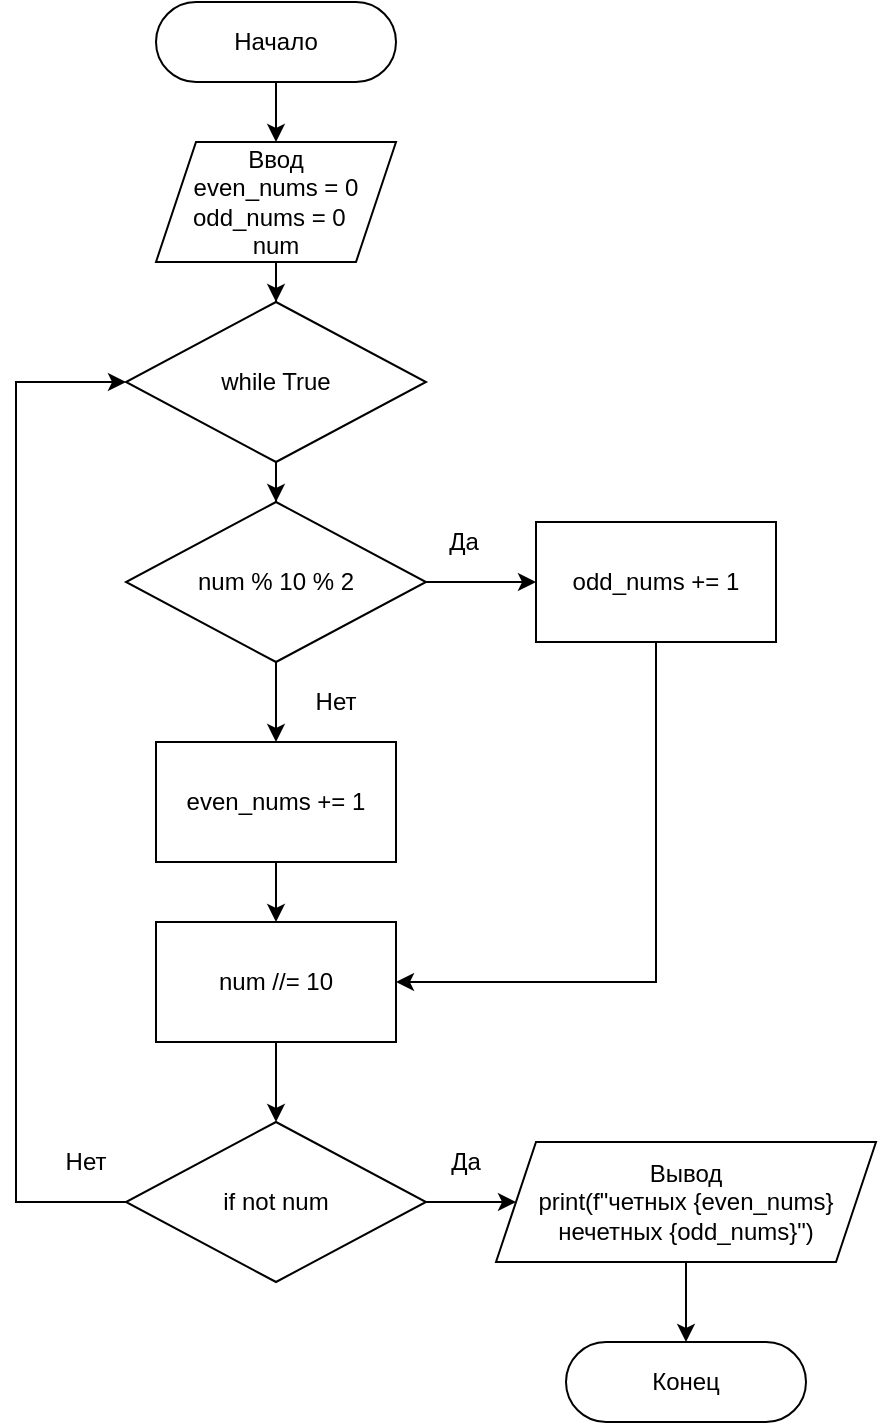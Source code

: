 <mxfile version="14.5.3" type="github"><diagram id="eDp4l1Odz6gYLcZO4-Wg" name="Page-1"><mxGraphModel dx="786" dy="463" grid="1" gridSize="10" guides="1" tooltips="1" connect="1" arrows="1" fold="1" page="1" pageScale="1" pageWidth="827" pageHeight="1169" math="0" shadow="0"><root><mxCell id="0"/><mxCell id="1" parent="0"/><mxCell id="hokq0erPRBFzUoJ3n1Pu-24" value="" style="edgeStyle=orthogonalEdgeStyle;rounded=0;orthogonalLoop=1;jettySize=auto;html=1;entryX=0.5;entryY=0;entryDx=0;entryDy=0;" edge="1" parent="1" source="hokq0erPRBFzUoJ3n1Pu-1" target="hokq0erPRBFzUoJ3n1Pu-2"><mxGeometry relative="1" as="geometry"/></mxCell><mxCell id="hokq0erPRBFzUoJ3n1Pu-1" value="Начало" style="rounded=1;whiteSpace=wrap;html=1;fontSize=12;glass=0;strokeWidth=1;shadow=0;arcSize=50;" vertex="1" parent="1"><mxGeometry x="260" y="20" width="120" height="40" as="geometry"/></mxCell><mxCell id="hokq0erPRBFzUoJ3n1Pu-13" value="" style="edgeStyle=orthogonalEdgeStyle;rounded=0;orthogonalLoop=1;jettySize=auto;html=1;" edge="1" parent="1" source="hokq0erPRBFzUoJ3n1Pu-2" target="hokq0erPRBFzUoJ3n1Pu-3"><mxGeometry relative="1" as="geometry"/></mxCell><mxCell id="hokq0erPRBFzUoJ3n1Pu-2" value="Ввод&lt;br&gt;even_nums = 0 odd_nums = 0 &amp;nbsp;&lt;br&gt;num" style="shape=parallelogram;perimeter=parallelogramPerimeter;whiteSpace=wrap;html=1;fixedSize=1;rounded=0;shadow=0;strokeWidth=1;glass=0;arcSize=50;" vertex="1" parent="1"><mxGeometry x="260" y="90" width="120" height="60" as="geometry"/></mxCell><mxCell id="hokq0erPRBFzUoJ3n1Pu-14" value="" style="edgeStyle=orthogonalEdgeStyle;rounded=0;orthogonalLoop=1;jettySize=auto;html=1;entryX=0.5;entryY=0;entryDx=0;entryDy=0;" edge="1" parent="1" source="hokq0erPRBFzUoJ3n1Pu-3" target="hokq0erPRBFzUoJ3n1Pu-6"><mxGeometry relative="1" as="geometry"><mxPoint x="320" y="280" as="targetPoint"/></mxGeometry></mxCell><mxCell id="hokq0erPRBFzUoJ3n1Pu-3" value="while True" style="rhombus;whiteSpace=wrap;html=1;rounded=0;glass=0;" vertex="1" parent="1"><mxGeometry x="245" y="170" width="150" height="80" as="geometry"/></mxCell><mxCell id="hokq0erPRBFzUoJ3n1Pu-11" value="" style="edgeStyle=orthogonalEdgeStyle;rounded=0;orthogonalLoop=1;jettySize=auto;html=1;" edge="1" parent="1" source="hokq0erPRBFzUoJ3n1Pu-6"><mxGeometry relative="1" as="geometry"><mxPoint x="320" y="390" as="targetPoint"/></mxGeometry></mxCell><mxCell id="hokq0erPRBFzUoJ3n1Pu-12" value="" style="edgeStyle=orthogonalEdgeStyle;rounded=0;orthogonalLoop=1;jettySize=auto;html=1;" edge="1" parent="1" source="hokq0erPRBFzUoJ3n1Pu-6" target="hokq0erPRBFzUoJ3n1Pu-7"><mxGeometry relative="1" as="geometry"/></mxCell><mxCell id="hokq0erPRBFzUoJ3n1Pu-6" value="num % 10 % 2" style="rhombus;whiteSpace=wrap;html=1;rounded=0;glass=0;" vertex="1" parent="1"><mxGeometry x="245" y="270" width="150" height="80" as="geometry"/></mxCell><mxCell id="hokq0erPRBFzUoJ3n1Pu-18" style="edgeStyle=orthogonalEdgeStyle;rounded=0;orthogonalLoop=1;jettySize=auto;html=1;entryX=1;entryY=0.5;entryDx=0;entryDy=0;" edge="1" parent="1" source="hokq0erPRBFzUoJ3n1Pu-7" target="hokq0erPRBFzUoJ3n1Pu-16"><mxGeometry relative="1" as="geometry"><Array as="points"><mxPoint x="510" y="510"/></Array></mxGeometry></mxCell><mxCell id="hokq0erPRBFzUoJ3n1Pu-7" value="odd_nums += 1" style="rounded=0;whiteSpace=wrap;html=1;" vertex="1" parent="1"><mxGeometry x="450" y="280" width="120" height="60" as="geometry"/></mxCell><mxCell id="hokq0erPRBFzUoJ3n1Pu-9" value="Нет" style="text;html=1;strokeColor=none;fillColor=none;align=center;verticalAlign=middle;whiteSpace=wrap;rounded=0;" vertex="1" parent="1"><mxGeometry x="330" y="360" width="40" height="20" as="geometry"/></mxCell><mxCell id="hokq0erPRBFzUoJ3n1Pu-10" value="Да" style="text;html=1;strokeColor=none;fillColor=none;align=center;verticalAlign=middle;whiteSpace=wrap;rounded=0;" vertex="1" parent="1"><mxGeometry x="394" y="280" width="40" height="20" as="geometry"/></mxCell><mxCell id="hokq0erPRBFzUoJ3n1Pu-17" value="" style="edgeStyle=orthogonalEdgeStyle;rounded=0;orthogonalLoop=1;jettySize=auto;html=1;" edge="1" parent="1" source="hokq0erPRBFzUoJ3n1Pu-15" target="hokq0erPRBFzUoJ3n1Pu-16"><mxGeometry relative="1" as="geometry"/></mxCell><mxCell id="hokq0erPRBFzUoJ3n1Pu-15" value="even_nums += 1" style="rounded=0;whiteSpace=wrap;html=1;" vertex="1" parent="1"><mxGeometry x="260" y="390" width="120" height="60" as="geometry"/></mxCell><mxCell id="hokq0erPRBFzUoJ3n1Pu-22" value="" style="edgeStyle=orthogonalEdgeStyle;rounded=0;orthogonalLoop=1;jettySize=auto;html=1;" edge="1" parent="1" source="hokq0erPRBFzUoJ3n1Pu-16" target="hokq0erPRBFzUoJ3n1Pu-19"><mxGeometry relative="1" as="geometry"/></mxCell><mxCell id="hokq0erPRBFzUoJ3n1Pu-16" value="num //= 10" style="rounded=0;whiteSpace=wrap;html=1;" vertex="1" parent="1"><mxGeometry x="260" y="480" width="120" height="60" as="geometry"/></mxCell><mxCell id="hokq0erPRBFzUoJ3n1Pu-23" style="edgeStyle=orthogonalEdgeStyle;rounded=0;orthogonalLoop=1;jettySize=auto;html=1;entryX=0;entryY=0.5;entryDx=0;entryDy=0;" edge="1" parent="1" source="hokq0erPRBFzUoJ3n1Pu-19" target="hokq0erPRBFzUoJ3n1Pu-3"><mxGeometry relative="1" as="geometry"><Array as="points"><mxPoint x="190" y="620"/><mxPoint x="190" y="210"/></Array></mxGeometry></mxCell><mxCell id="hokq0erPRBFzUoJ3n1Pu-26" value="" style="edgeStyle=orthogonalEdgeStyle;rounded=0;orthogonalLoop=1;jettySize=auto;html=1;" edge="1" parent="1" source="hokq0erPRBFzUoJ3n1Pu-19" target="hokq0erPRBFzUoJ3n1Pu-25"><mxGeometry relative="1" as="geometry"/></mxCell><mxCell id="hokq0erPRBFzUoJ3n1Pu-19" value="if not num" style="rhombus;whiteSpace=wrap;html=1;rounded=0;glass=0;" vertex="1" parent="1"><mxGeometry x="245" y="580" width="150" height="80" as="geometry"/></mxCell><mxCell id="hokq0erPRBFzUoJ3n1Pu-20" value="Нет" style="text;html=1;strokeColor=none;fillColor=none;align=center;verticalAlign=middle;whiteSpace=wrap;rounded=0;" vertex="1" parent="1"><mxGeometry x="205" y="590" width="40" height="20" as="geometry"/></mxCell><mxCell id="hokq0erPRBFzUoJ3n1Pu-21" value="Да" style="text;html=1;strokeColor=none;fillColor=none;align=center;verticalAlign=middle;whiteSpace=wrap;rounded=0;" vertex="1" parent="1"><mxGeometry x="395" y="590" width="40" height="20" as="geometry"/></mxCell><mxCell id="hokq0erPRBFzUoJ3n1Pu-28" value="" style="edgeStyle=orthogonalEdgeStyle;rounded=0;orthogonalLoop=1;jettySize=auto;html=1;" edge="1" parent="1" source="hokq0erPRBFzUoJ3n1Pu-25" target="hokq0erPRBFzUoJ3n1Pu-27"><mxGeometry relative="1" as="geometry"/></mxCell><mxCell id="hokq0erPRBFzUoJ3n1Pu-25" value="Вывод&lt;br&gt;print(f&quot;четных {even_nums} нечетных {odd_nums}&quot;)" style="shape=parallelogram;perimeter=parallelogramPerimeter;whiteSpace=wrap;html=1;fixedSize=1;rounded=0;shadow=0;strokeWidth=1;glass=0;arcSize=50;" vertex="1" parent="1"><mxGeometry x="430" y="590" width="190" height="60" as="geometry"/></mxCell><mxCell id="hokq0erPRBFzUoJ3n1Pu-27" value="Конец" style="rounded=1;whiteSpace=wrap;html=1;fontSize=12;glass=0;strokeWidth=1;shadow=0;arcSize=50;" vertex="1" parent="1"><mxGeometry x="465" y="690" width="120" height="40" as="geometry"/></mxCell></root></mxGraphModel></diagram></mxfile>
